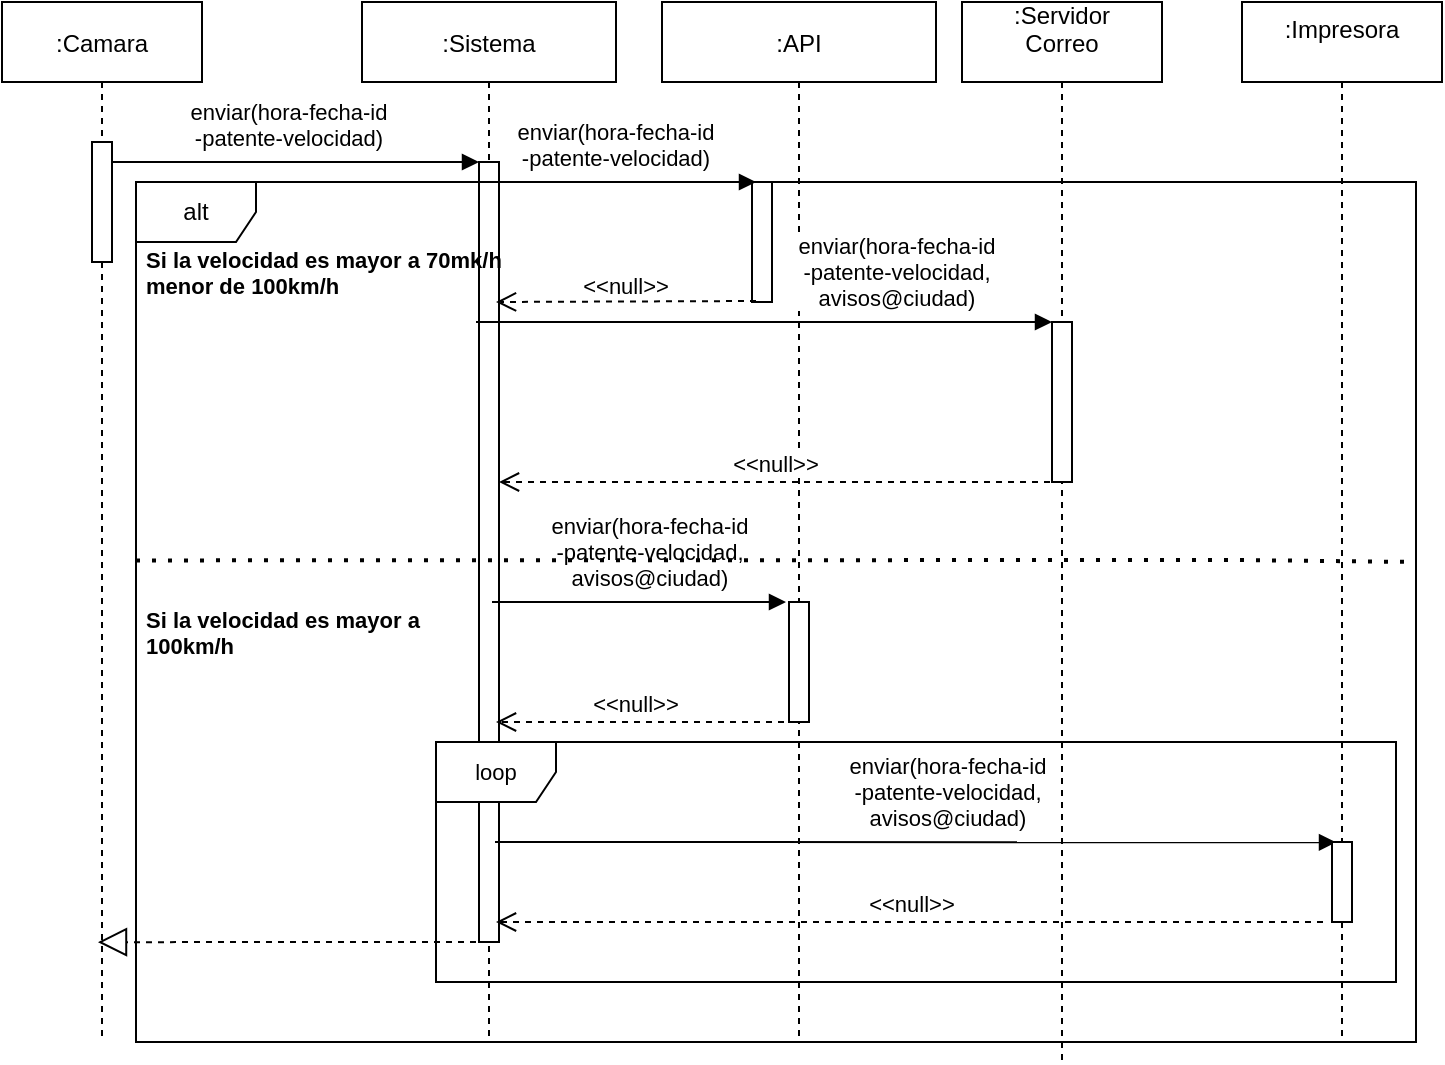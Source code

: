 <mxfile version="20.5.1" type="github">
  <diagram id="kgpKYQtTHZ0yAKxKKP6v" name="Page-1">
    <mxGraphModel dx="868" dy="468" grid="1" gridSize="10" guides="1" tooltips="1" connect="1" arrows="1" fold="1" page="1" pageScale="1" pageWidth="850" pageHeight="1100" math="0" shadow="0">
      <root>
        <mxCell id="0" />
        <mxCell id="1" parent="0" />
        <mxCell id="3nuBFxr9cyL0pnOWT2aG-1" value=":Camara" style="shape=umlLifeline;perimeter=lifelinePerimeter;container=1;collapsible=0;recursiveResize=0;rounded=0;shadow=0;strokeWidth=1;" parent="1" vertex="1">
          <mxGeometry x="73" y="80" width="100" height="520" as="geometry" />
        </mxCell>
        <mxCell id="3nuBFxr9cyL0pnOWT2aG-2" value="" style="points=[];perimeter=orthogonalPerimeter;rounded=0;shadow=0;strokeWidth=1;" parent="3nuBFxr9cyL0pnOWT2aG-1" vertex="1">
          <mxGeometry x="45" y="70" width="10" height="60" as="geometry" />
        </mxCell>
        <mxCell id="3nuBFxr9cyL0pnOWT2aG-5" value=":Sistema" style="shape=umlLifeline;perimeter=lifelinePerimeter;container=1;collapsible=0;recursiveResize=0;rounded=0;shadow=0;strokeWidth=1;" parent="1" vertex="1">
          <mxGeometry x="253" y="80" width="127" height="520" as="geometry" />
        </mxCell>
        <mxCell id="3nuBFxr9cyL0pnOWT2aG-6" value="" style="points=[];perimeter=orthogonalPerimeter;rounded=0;shadow=0;strokeWidth=1;" parent="3nuBFxr9cyL0pnOWT2aG-5" vertex="1">
          <mxGeometry x="58.5" y="80" width="10" height="390" as="geometry" />
        </mxCell>
        <mxCell id="3nuBFxr9cyL0pnOWT2aG-8" value="enviar(hora-fecha-id&#xa;-patente-velocidad)&#xa;" style="verticalAlign=bottom;endArrow=block;entryX=0;entryY=0;shadow=0;strokeWidth=1;" parent="1" source="3nuBFxr9cyL0pnOWT2aG-2" target="3nuBFxr9cyL0pnOWT2aG-6" edge="1">
          <mxGeometry x="-0.035" y="-10" relative="1" as="geometry">
            <mxPoint x="228" y="160" as="sourcePoint" />
            <mxPoint as="offset" />
          </mxGeometry>
        </mxCell>
        <mxCell id="LJ4SVsmDc120sEw-NFW_-1" value=":API" style="shape=umlLifeline;perimeter=lifelinePerimeter;container=1;collapsible=0;recursiveResize=0;rounded=0;shadow=0;strokeWidth=1;" parent="1" vertex="1">
          <mxGeometry x="403" y="80" width="137" height="520" as="geometry" />
        </mxCell>
        <mxCell id="LJ4SVsmDc120sEw-NFW_-2" value="" style="points=[];perimeter=orthogonalPerimeter;rounded=0;shadow=0;strokeWidth=1;" parent="LJ4SVsmDc120sEw-NFW_-1" vertex="1">
          <mxGeometry x="45" y="90" width="10" height="60" as="geometry" />
        </mxCell>
        <mxCell id="WV2kS9vjAaDd75ntfaUZ-5" value="" style="points=[];perimeter=orthogonalPerimeter;rounded=0;shadow=0;strokeWidth=1;" parent="LJ4SVsmDc120sEw-NFW_-1" vertex="1">
          <mxGeometry x="63.5" y="300" width="10" height="60" as="geometry" />
        </mxCell>
        <mxCell id="WV2kS9vjAaDd75ntfaUZ-10" value="enviar(hora-fecha-id&#xa;-patente-velocidad, &#xa;avisos@ciudad)&#xa;" style="verticalAlign=bottom;endArrow=block;shadow=0;strokeWidth=1;entryX=-0.15;entryY=0;entryDx=0;entryDy=0;entryPerimeter=0;" parent="LJ4SVsmDc120sEw-NFW_-1" target="WV2kS9vjAaDd75ntfaUZ-5" edge="1">
          <mxGeometry x="0.077" y="-10" relative="1" as="geometry">
            <mxPoint x="-85" y="300" as="sourcePoint" />
            <mxPoint x="45" y="300" as="targetPoint" />
            <mxPoint as="offset" />
            <Array as="points" />
          </mxGeometry>
        </mxCell>
        <mxCell id="WV2kS9vjAaDd75ntfaUZ-11" value="&lt;&lt;null&gt;&gt;" style="verticalAlign=bottom;endArrow=open;dashed=1;endSize=8;shadow=0;strokeWidth=1;" parent="LJ4SVsmDc120sEw-NFW_-1" edge="1">
          <mxGeometry x="0.067" relative="1" as="geometry">
            <mxPoint x="-83" y="360" as="targetPoint" />
            <mxPoint x="67" y="360" as="sourcePoint" />
            <mxPoint as="offset" />
          </mxGeometry>
        </mxCell>
        <mxCell id="WV2kS9vjAaDd75ntfaUZ-12" value="enviar(hora-fecha-id&#xa;-patente-velocidad, &#xa;avisos@ciudad)&#xa;" style="verticalAlign=bottom;endArrow=block;shadow=0;strokeWidth=1;entryX=0.47;entryY=0.808;entryDx=0;entryDy=0;entryPerimeter=0;" parent="LJ4SVsmDc120sEw-NFW_-1" target="LJ4SVsmDc120sEw-NFW_-5" edge="1">
          <mxGeometry x="0.077" y="-10" relative="1" as="geometry">
            <mxPoint x="-83.5" y="420" as="sourcePoint" />
            <mxPoint x="63.5" y="420" as="targetPoint" />
            <mxPoint as="offset" />
            <Array as="points" />
          </mxGeometry>
        </mxCell>
        <mxCell id="LJ4SVsmDc120sEw-NFW_-3" value=":Servidor&#xa;Correo&#xa;" style="shape=umlLifeline;perimeter=lifelinePerimeter;container=1;collapsible=0;recursiveResize=0;rounded=0;shadow=0;strokeWidth=1;" parent="1" vertex="1">
          <mxGeometry x="553" y="80" width="100" height="530" as="geometry" />
        </mxCell>
        <mxCell id="LJ4SVsmDc120sEw-NFW_-4" value="" style="points=[];perimeter=orthogonalPerimeter;rounded=0;shadow=0;strokeWidth=1;" parent="LJ4SVsmDc120sEw-NFW_-3" vertex="1">
          <mxGeometry x="45" y="160" width="10" height="80" as="geometry" />
        </mxCell>
        <mxCell id="WV2kS9vjAaDd75ntfaUZ-13" value="&lt;&lt;null&gt;&gt;" style="verticalAlign=bottom;endArrow=open;dashed=1;endSize=8;exitX=-0.1;exitY=1;shadow=0;strokeWidth=1;exitDx=0;exitDy=0;exitPerimeter=0;" parent="LJ4SVsmDc120sEw-NFW_-3" edge="1">
          <mxGeometry x="-0.005" relative="1" as="geometry">
            <mxPoint x="-233" y="460" as="targetPoint" />
            <mxPoint x="180.5" y="460" as="sourcePoint" />
            <mxPoint as="offset" />
          </mxGeometry>
        </mxCell>
        <mxCell id="LJ4SVsmDc120sEw-NFW_-5" value=":Impresora&#xa;" style="shape=umlLifeline;perimeter=lifelinePerimeter;container=1;collapsible=0;recursiveResize=0;rounded=0;shadow=0;strokeWidth=1;" parent="1" vertex="1">
          <mxGeometry x="693" y="80" width="100" height="520" as="geometry" />
        </mxCell>
        <mxCell id="LJ4SVsmDc120sEw-NFW_-6" value="" style="points=[];perimeter=orthogonalPerimeter;rounded=0;shadow=0;strokeWidth=1;" parent="LJ4SVsmDc120sEw-NFW_-5" vertex="1">
          <mxGeometry x="45" y="420" width="10" height="40" as="geometry" />
        </mxCell>
        <mxCell id="LJ4SVsmDc120sEw-NFW_-7" value="enviar(hora-fecha-id&#xa;-patente-velocidad)&#xa;" style="verticalAlign=bottom;endArrow=block;entryX=0;entryY=0;shadow=0;strokeWidth=1;" parent="1" edge="1">
          <mxGeometry y="-10" relative="1" as="geometry">
            <mxPoint x="310" y="170" as="sourcePoint" />
            <mxPoint x="450" y="170.0" as="targetPoint" />
            <mxPoint as="offset" />
          </mxGeometry>
        </mxCell>
        <mxCell id="LJ4SVsmDc120sEw-NFW_-8" value="&lt;&lt;null&gt;&gt;" style="verticalAlign=bottom;endArrow=open;dashed=1;endSize=8;exitX=0;exitY=0.95;shadow=0;strokeWidth=1;" parent="1" edge="1">
          <mxGeometry y="1" relative="1" as="geometry">
            <mxPoint x="320" y="230" as="targetPoint" />
            <mxPoint x="450" y="229.5" as="sourcePoint" />
            <mxPoint as="offset" />
          </mxGeometry>
        </mxCell>
        <mxCell id="LJ4SVsmDc120sEw-NFW_-9" value="enviar(hora-fecha-id&#xa;-patente-velocidad, &#xa;avisos@ciudad)&#xa;" style="verticalAlign=bottom;endArrow=block;shadow=0;strokeWidth=1;" parent="1" target="LJ4SVsmDc120sEw-NFW_-4" edge="1">
          <mxGeometry x="0.462" y="-10" relative="1" as="geometry">
            <mxPoint x="310" y="240" as="sourcePoint" />
            <mxPoint x="448" y="260.0" as="targetPoint" />
            <mxPoint as="offset" />
            <Array as="points">
              <mxPoint x="450" y="240" />
              <mxPoint x="520" y="240" />
            </Array>
          </mxGeometry>
        </mxCell>
        <mxCell id="LJ4SVsmDc120sEw-NFW_-10" value="&lt;&lt;null&gt;&gt;" style="verticalAlign=bottom;endArrow=open;dashed=1;endSize=8;exitX=-0.1;exitY=1;shadow=0;strokeWidth=1;exitDx=0;exitDy=0;exitPerimeter=0;" parent="1" source="LJ4SVsmDc120sEw-NFW_-4" target="3nuBFxr9cyL0pnOWT2aG-6" edge="1">
          <mxGeometry x="-0.005" relative="1" as="geometry">
            <mxPoint x="330" y="320" as="targetPoint" />
            <mxPoint x="590" y="320.5" as="sourcePoint" />
            <mxPoint as="offset" />
          </mxGeometry>
        </mxCell>
        <mxCell id="WV2kS9vjAaDd75ntfaUZ-14" value="alt" style="shape=umlFrame;whiteSpace=wrap;html=1;strokeColor=default;" parent="1" vertex="1">
          <mxGeometry x="140" y="170" width="640" height="430" as="geometry" />
        </mxCell>
        <mxCell id="WV2kS9vjAaDd75ntfaUZ-15" value="Si la velocidad es mayor a 70mk/h &#xa;menor de 100km/h" style="text;align=left;fontStyle=1;verticalAlign=middle;spacingLeft=3;spacingRight=3;strokeColor=none;rotatable=0;points=[[0,0.5],[1,0.5]];portConstraint=eastwest;fontSize=11;" parent="1" vertex="1">
          <mxGeometry x="140" y="170" width="87" height="90" as="geometry" />
        </mxCell>
        <mxCell id="WV2kS9vjAaDd75ntfaUZ-20" value="" style="endArrow=none;dashed=1;html=1;dashPattern=1 3;strokeWidth=2;rounded=0;fontSize=11;exitX=0;exitY=0.44;exitDx=0;exitDy=0;exitPerimeter=0;" parent="1" source="WV2kS9vjAaDd75ntfaUZ-14" edge="1">
          <mxGeometry width="50" height="50" relative="1" as="geometry">
            <mxPoint x="210" y="400" as="sourcePoint" />
            <mxPoint x="780" y="360" as="targetPoint" />
            <Array as="points">
              <mxPoint x="690" y="359" />
            </Array>
          </mxGeometry>
        </mxCell>
        <mxCell id="WV2kS9vjAaDd75ntfaUZ-22" value="Si la velocidad es mayor a &#xa;100km/h" style="text;align=left;fontStyle=1;verticalAlign=middle;spacingLeft=3;spacingRight=3;strokeColor=none;rotatable=0;points=[[0,0.5],[1,0.5]];portConstraint=eastwest;fontSize=11;" parent="1" vertex="1">
          <mxGeometry x="140" y="350" width="87" height="90" as="geometry" />
        </mxCell>
        <mxCell id="WV2kS9vjAaDd75ntfaUZ-23" value="loop" style="shape=umlFrame;whiteSpace=wrap;html=1;strokeColor=default;fontSize=11;" parent="1" vertex="1">
          <mxGeometry x="290" y="450" width="480" height="120" as="geometry" />
        </mxCell>
        <mxCell id="vT9JlZ5eT5jxYc1Rnps6-1" value="" style="endArrow=block;dashed=1;endFill=0;endSize=12;html=1;rounded=0;entryX=0.48;entryY=0.904;entryDx=0;entryDy=0;entryPerimeter=0;" edge="1" parent="1" source="3nuBFxr9cyL0pnOWT2aG-5" target="3nuBFxr9cyL0pnOWT2aG-1">
          <mxGeometry width="160" relative="1" as="geometry">
            <mxPoint x="310" y="539" as="sourcePoint" />
            <mxPoint x="310" y="540" as="targetPoint" />
            <Array as="points">
              <mxPoint x="280" y="550" />
            </Array>
          </mxGeometry>
        </mxCell>
      </root>
    </mxGraphModel>
  </diagram>
</mxfile>
